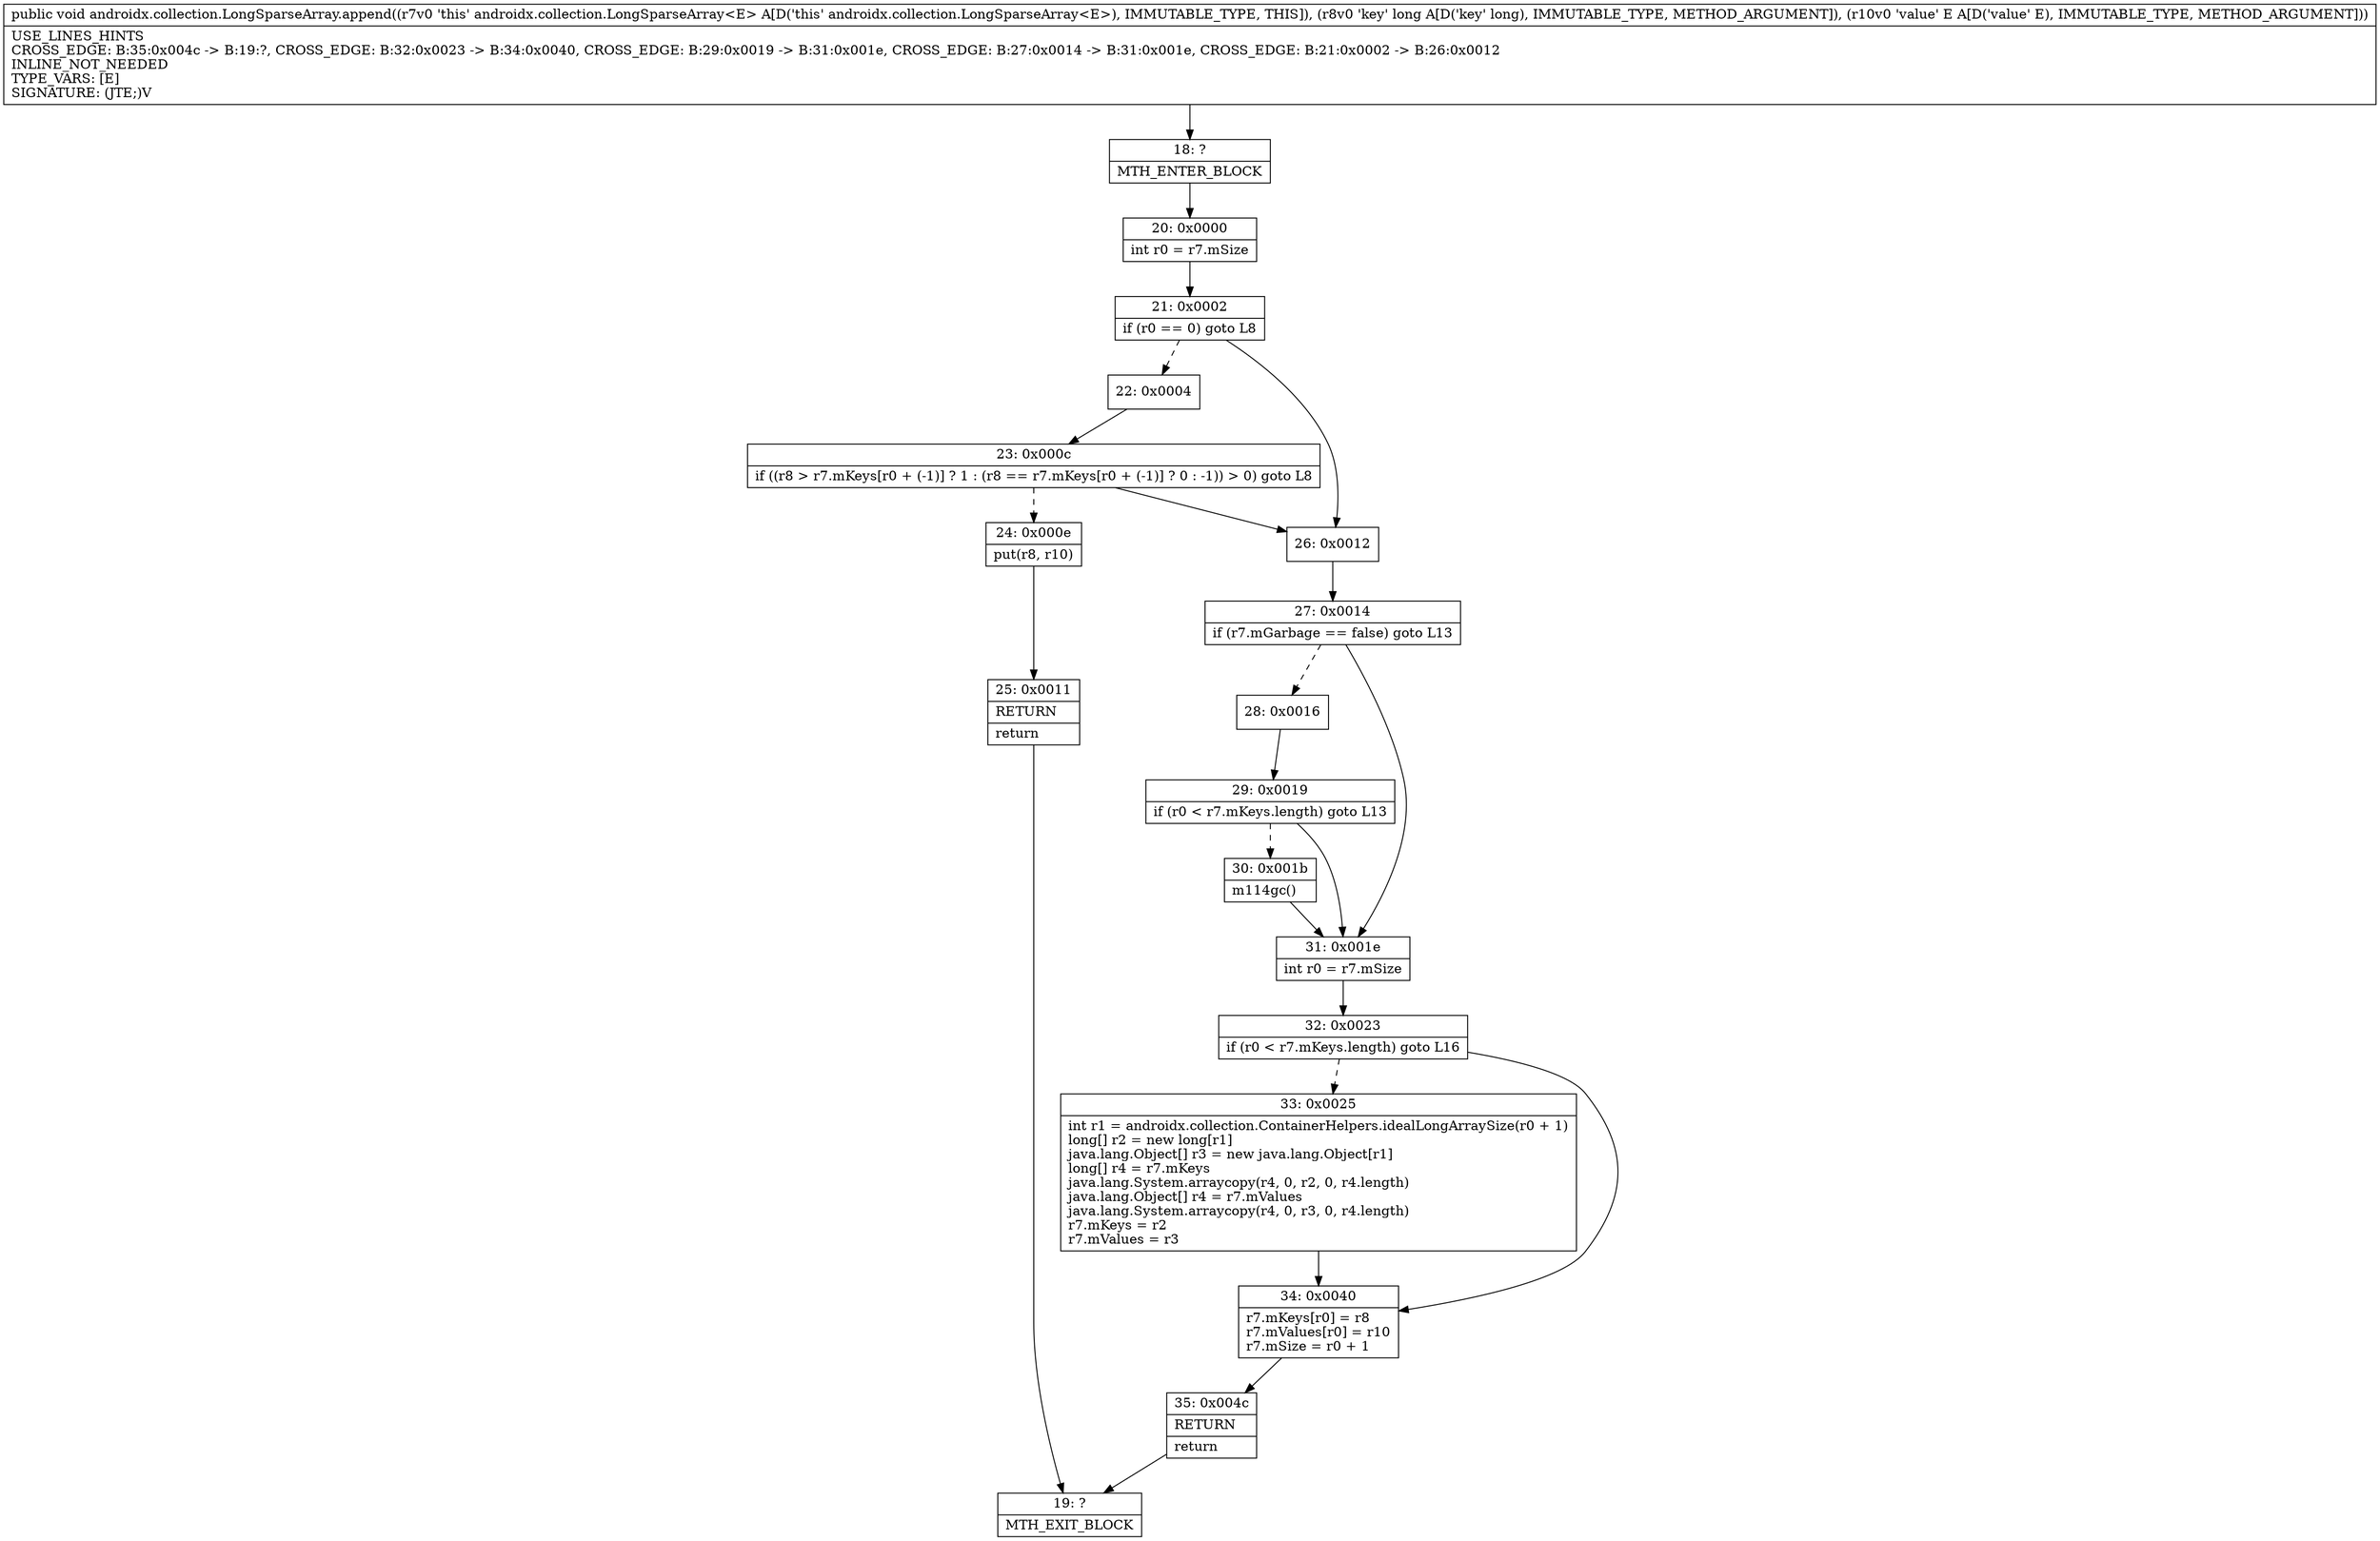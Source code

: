 digraph "CFG forandroidx.collection.LongSparseArray.append(JLjava\/lang\/Object;)V" {
Node_18 [shape=record,label="{18\:\ ?|MTH_ENTER_BLOCK\l}"];
Node_20 [shape=record,label="{20\:\ 0x0000|int r0 = r7.mSize\l}"];
Node_21 [shape=record,label="{21\:\ 0x0002|if (r0 == 0) goto L8\l}"];
Node_22 [shape=record,label="{22\:\ 0x0004}"];
Node_23 [shape=record,label="{23\:\ 0x000c|if ((r8 \> r7.mKeys[r0 + (\-1)] ? 1 : (r8 == r7.mKeys[r0 + (\-1)] ? 0 : \-1)) \> 0) goto L8\l}"];
Node_24 [shape=record,label="{24\:\ 0x000e|put(r8, r10)\l}"];
Node_25 [shape=record,label="{25\:\ 0x0011|RETURN\l|return\l}"];
Node_19 [shape=record,label="{19\:\ ?|MTH_EXIT_BLOCK\l}"];
Node_26 [shape=record,label="{26\:\ 0x0012}"];
Node_27 [shape=record,label="{27\:\ 0x0014|if (r7.mGarbage == false) goto L13\l}"];
Node_28 [shape=record,label="{28\:\ 0x0016}"];
Node_29 [shape=record,label="{29\:\ 0x0019|if (r0 \< r7.mKeys.length) goto L13\l}"];
Node_30 [shape=record,label="{30\:\ 0x001b|m114gc()\l}"];
Node_31 [shape=record,label="{31\:\ 0x001e|int r0 = r7.mSize\l}"];
Node_32 [shape=record,label="{32\:\ 0x0023|if (r0 \< r7.mKeys.length) goto L16\l}"];
Node_33 [shape=record,label="{33\:\ 0x0025|int r1 = androidx.collection.ContainerHelpers.idealLongArraySize(r0 + 1)\llong[] r2 = new long[r1]\ljava.lang.Object[] r3 = new java.lang.Object[r1]\llong[] r4 = r7.mKeys\ljava.lang.System.arraycopy(r4, 0, r2, 0, r4.length)\ljava.lang.Object[] r4 = r7.mValues\ljava.lang.System.arraycopy(r4, 0, r3, 0, r4.length)\lr7.mKeys = r2\lr7.mValues = r3\l}"];
Node_34 [shape=record,label="{34\:\ 0x0040|r7.mKeys[r0] = r8\lr7.mValues[r0] = r10\lr7.mSize = r0 + 1\l}"];
Node_35 [shape=record,label="{35\:\ 0x004c|RETURN\l|return\l}"];
MethodNode[shape=record,label="{public void androidx.collection.LongSparseArray.append((r7v0 'this' androidx.collection.LongSparseArray\<E\> A[D('this' androidx.collection.LongSparseArray\<E\>), IMMUTABLE_TYPE, THIS]), (r8v0 'key' long A[D('key' long), IMMUTABLE_TYPE, METHOD_ARGUMENT]), (r10v0 'value' E A[D('value' E), IMMUTABLE_TYPE, METHOD_ARGUMENT]))  | USE_LINES_HINTS\lCROSS_EDGE: B:35:0x004c \-\> B:19:?, CROSS_EDGE: B:32:0x0023 \-\> B:34:0x0040, CROSS_EDGE: B:29:0x0019 \-\> B:31:0x001e, CROSS_EDGE: B:27:0x0014 \-\> B:31:0x001e, CROSS_EDGE: B:21:0x0002 \-\> B:26:0x0012\lINLINE_NOT_NEEDED\lTYPE_VARS: [E]\lSIGNATURE: (JTE;)V\l}"];
MethodNode -> Node_18;Node_18 -> Node_20;
Node_20 -> Node_21;
Node_21 -> Node_22[style=dashed];
Node_21 -> Node_26;
Node_22 -> Node_23;
Node_23 -> Node_24[style=dashed];
Node_23 -> Node_26;
Node_24 -> Node_25;
Node_25 -> Node_19;
Node_26 -> Node_27;
Node_27 -> Node_28[style=dashed];
Node_27 -> Node_31;
Node_28 -> Node_29;
Node_29 -> Node_30[style=dashed];
Node_29 -> Node_31;
Node_30 -> Node_31;
Node_31 -> Node_32;
Node_32 -> Node_33[style=dashed];
Node_32 -> Node_34;
Node_33 -> Node_34;
Node_34 -> Node_35;
Node_35 -> Node_19;
}

